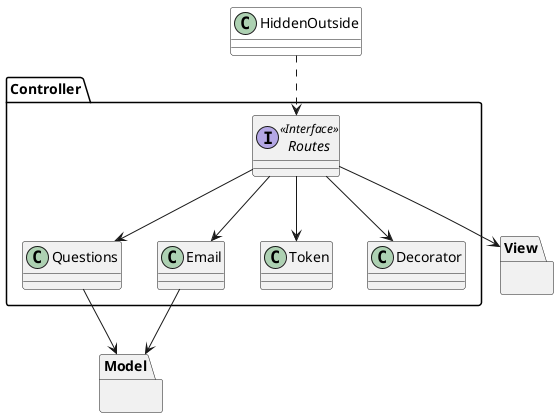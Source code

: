 @startuml
package Controller {
Class Questions
Class Email
Class Token
Class Decorator
Interface Routes <<Interface>>
}

package Model{
}

package View{
}

Class HiddenOutside #FFFFFF
HiddenOutside ..> Routes

Routes --> Questions
Routes --> Email
Routes --> Token
Routes --> Decorator
Questions --> Model
Email --> Model
Routes --> View
@enduml